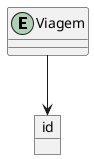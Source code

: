 @startuml DM_ViagemAggregate
' hide the spot


' avoid problems with angled crows feet
skinparam linetype ortho

entity Viagem
object id


Viagem --> id

@enduml